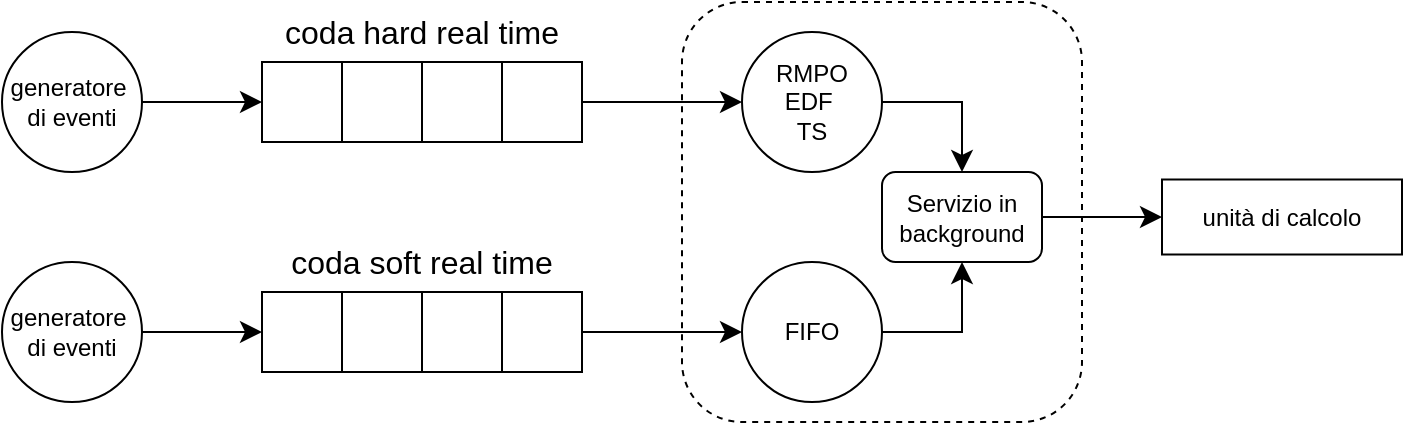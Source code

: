 <mxfile version="24.8.6">
  <diagram name="Pagina-1" id="hxITrgZi2Cy6yLGc67oQ">
    <mxGraphModel dx="1363" dy="869" grid="1" gridSize="10" guides="1" tooltips="1" connect="1" arrows="1" fold="1" page="1" pageScale="1" pageWidth="827" pageHeight="1169" math="0" shadow="0">
      <root>
        <mxCell id="0" />
        <mxCell id="1" parent="0" />
        <mxCell id="AyICxBFnd3xkKCrnKTq8-22" style="edgeStyle=none;curved=1;rounded=0;orthogonalLoop=1;jettySize=auto;html=1;entryX=0;entryY=0.5;entryDx=0;entryDy=0;fontSize=12;startSize=8;endSize=8;" edge="1" parent="1" source="AyICxBFnd3xkKCrnKTq8-1" target="AyICxBFnd3xkKCrnKTq8-2">
          <mxGeometry relative="1" as="geometry" />
        </mxCell>
        <mxCell id="AyICxBFnd3xkKCrnKTq8-1" value="generatore&amp;nbsp;&lt;div&gt;di eventi&lt;/div&gt;" style="ellipse;whiteSpace=wrap;html=1;aspect=fixed;fillColor=none;" vertex="1" parent="1">
          <mxGeometry x="270" y="225" width="70" height="70" as="geometry" />
        </mxCell>
        <mxCell id="AyICxBFnd3xkKCrnKTq8-2" value="" style="rounded=0;whiteSpace=wrap;html=1;fillColor=none;" vertex="1" parent="1">
          <mxGeometry x="400" y="240" width="40" height="40" as="geometry" />
        </mxCell>
        <mxCell id="AyICxBFnd3xkKCrnKTq8-3" value="" style="rounded=0;whiteSpace=wrap;html=1;fillColor=none;" vertex="1" parent="1">
          <mxGeometry x="440" y="240" width="40" height="40" as="geometry" />
        </mxCell>
        <mxCell id="AyICxBFnd3xkKCrnKTq8-4" value="" style="rounded=0;whiteSpace=wrap;html=1;fillColor=none;" vertex="1" parent="1">
          <mxGeometry x="480" y="240" width="40" height="40" as="geometry" />
        </mxCell>
        <mxCell id="AyICxBFnd3xkKCrnKTq8-26" style="edgeStyle=none;curved=1;rounded=0;orthogonalLoop=1;jettySize=auto;html=1;entryX=0;entryY=0.5;entryDx=0;entryDy=0;fontSize=12;startSize=8;endSize=8;" edge="1" parent="1" source="AyICxBFnd3xkKCrnKTq8-5" target="AyICxBFnd3xkKCrnKTq8-6">
          <mxGeometry relative="1" as="geometry" />
        </mxCell>
        <mxCell id="AyICxBFnd3xkKCrnKTq8-5" value="" style="rounded=0;whiteSpace=wrap;html=1;fillColor=none;" vertex="1" parent="1">
          <mxGeometry x="520" y="240" width="40" height="40" as="geometry" />
        </mxCell>
        <mxCell id="AyICxBFnd3xkKCrnKTq8-21" style="edgeStyle=none;curved=0;rounded=0;orthogonalLoop=1;jettySize=auto;html=1;entryX=0.5;entryY=0;entryDx=0;entryDy=0;fontSize=12;startSize=8;endSize=8;" edge="1" parent="1" source="AyICxBFnd3xkKCrnKTq8-6" target="AyICxBFnd3xkKCrnKTq8-7">
          <mxGeometry relative="1" as="geometry">
            <Array as="points">
              <mxPoint x="750" y="260" />
            </Array>
          </mxGeometry>
        </mxCell>
        <mxCell id="AyICxBFnd3xkKCrnKTq8-6" value="RMPO&lt;div&gt;EDF&amp;nbsp;&lt;/div&gt;&lt;div&gt;TS&lt;/div&gt;" style="ellipse;whiteSpace=wrap;html=1;aspect=fixed;fillColor=none;" vertex="1" parent="1">
          <mxGeometry x="640" y="225" width="70" height="70" as="geometry" />
        </mxCell>
        <mxCell id="AyICxBFnd3xkKCrnKTq8-27" style="edgeStyle=none;curved=1;rounded=0;orthogonalLoop=1;jettySize=auto;html=1;entryX=0;entryY=0.5;entryDx=0;entryDy=0;fontSize=12;startSize=8;endSize=8;" edge="1" parent="1" source="AyICxBFnd3xkKCrnKTq8-7" target="AyICxBFnd3xkKCrnKTq8-16">
          <mxGeometry relative="1" as="geometry" />
        </mxCell>
        <mxCell id="AyICxBFnd3xkKCrnKTq8-7" value="Servizio in background" style="rounded=1;whiteSpace=wrap;html=1;fillColor=none;" vertex="1" parent="1">
          <mxGeometry x="710" y="295" width="80" height="45" as="geometry" />
        </mxCell>
        <mxCell id="AyICxBFnd3xkKCrnKTq8-24" style="edgeStyle=none;curved=1;rounded=0;orthogonalLoop=1;jettySize=auto;html=1;entryX=0;entryY=0.5;entryDx=0;entryDy=0;fontSize=12;startSize=8;endSize=8;" edge="1" parent="1" source="AyICxBFnd3xkKCrnKTq8-8" target="AyICxBFnd3xkKCrnKTq8-9">
          <mxGeometry relative="1" as="geometry" />
        </mxCell>
        <mxCell id="AyICxBFnd3xkKCrnKTq8-8" value="generatore&amp;nbsp;&lt;div&gt;di eventi&lt;/div&gt;" style="ellipse;whiteSpace=wrap;html=1;aspect=fixed;fillColor=none;" vertex="1" parent="1">
          <mxGeometry x="270" y="340" width="70" height="70" as="geometry" />
        </mxCell>
        <mxCell id="AyICxBFnd3xkKCrnKTq8-9" value="" style="rounded=0;whiteSpace=wrap;html=1;fillColor=none;" vertex="1" parent="1">
          <mxGeometry x="400" y="355" width="40" height="40" as="geometry" />
        </mxCell>
        <mxCell id="AyICxBFnd3xkKCrnKTq8-10" value="" style="rounded=0;whiteSpace=wrap;html=1;fillColor=none;" vertex="1" parent="1">
          <mxGeometry x="440" y="355" width="40" height="40" as="geometry" />
        </mxCell>
        <mxCell id="AyICxBFnd3xkKCrnKTq8-11" value="" style="rounded=0;whiteSpace=wrap;html=1;fillColor=none;" vertex="1" parent="1">
          <mxGeometry x="480" y="355" width="40" height="40" as="geometry" />
        </mxCell>
        <mxCell id="AyICxBFnd3xkKCrnKTq8-25" style="edgeStyle=none;curved=1;rounded=0;orthogonalLoop=1;jettySize=auto;html=1;entryX=0;entryY=0.5;entryDx=0;entryDy=0;fontSize=12;startSize=8;endSize=8;" edge="1" parent="1" source="AyICxBFnd3xkKCrnKTq8-12" target="AyICxBFnd3xkKCrnKTq8-13">
          <mxGeometry relative="1" as="geometry" />
        </mxCell>
        <mxCell id="AyICxBFnd3xkKCrnKTq8-12" value="" style="rounded=0;whiteSpace=wrap;html=1;fillColor=none;" vertex="1" parent="1">
          <mxGeometry x="520" y="355" width="40" height="40" as="geometry" />
        </mxCell>
        <mxCell id="AyICxBFnd3xkKCrnKTq8-20" style="edgeStyle=none;curved=0;rounded=0;orthogonalLoop=1;jettySize=auto;html=1;entryX=0.5;entryY=1;entryDx=0;entryDy=0;fontSize=12;startSize=8;endSize=8;" edge="1" parent="1" source="AyICxBFnd3xkKCrnKTq8-13" target="AyICxBFnd3xkKCrnKTq8-7">
          <mxGeometry relative="1" as="geometry">
            <Array as="points">
              <mxPoint x="750" y="375" />
            </Array>
          </mxGeometry>
        </mxCell>
        <mxCell id="AyICxBFnd3xkKCrnKTq8-13" value="FIFO" style="ellipse;whiteSpace=wrap;html=1;aspect=fixed;fillColor=none;" vertex="1" parent="1">
          <mxGeometry x="640" y="340" width="70" height="70" as="geometry" />
        </mxCell>
        <mxCell id="AyICxBFnd3xkKCrnKTq8-14" value="coda soft real time" style="text;html=1;align=center;verticalAlign=middle;whiteSpace=wrap;rounded=0;fontSize=16;" vertex="1" parent="1">
          <mxGeometry x="400" y="325" width="160" height="30" as="geometry" />
        </mxCell>
        <mxCell id="AyICxBFnd3xkKCrnKTq8-15" value="coda hard real time" style="text;html=1;align=center;verticalAlign=middle;whiteSpace=wrap;rounded=0;fontSize=16;" vertex="1" parent="1">
          <mxGeometry x="400" y="210" width="160" height="30" as="geometry" />
        </mxCell>
        <mxCell id="AyICxBFnd3xkKCrnKTq8-16" value="unità di calcolo" style="rounded=0;whiteSpace=wrap;html=1;fillColor=none;" vertex="1" parent="1">
          <mxGeometry x="850" y="298.75" width="120" height="37.5" as="geometry" />
        </mxCell>
        <mxCell id="AyICxBFnd3xkKCrnKTq8-28" value="" style="rounded=1;whiteSpace=wrap;html=1;fillColor=none;dashed=1;" vertex="1" parent="1">
          <mxGeometry x="610" y="210" width="200" height="210" as="geometry" />
        </mxCell>
      </root>
    </mxGraphModel>
  </diagram>
</mxfile>
